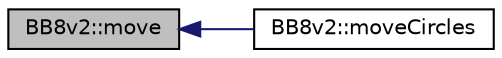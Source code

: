 digraph "BB8v2::move"
{
  bgcolor="transparent";
  edge [fontname="Helvetica",fontsize="10",labelfontname="Helvetica",labelfontsize="10"];
  node [fontname="Helvetica",fontsize="10",shape=record];
  rankdir="LR";
  Node1 [label="BB8v2::move",height=0.2,width=0.4,color="black", fillcolor="grey75", style="filled", fontcolor="black"];
  Node1 -> Node2 [dir="back",color="midnightblue",fontsize="10",style="solid",fontname="Helvetica"];
  Node2 [label="BB8v2::moveCircles",height=0.2,width=0.4,color="black",URL="$classBB8v2.html#a2a6a77006ee5d61b77ff0e61fe85f1f9",tooltip="Executing move function as well as rotation while moving. "];
}
